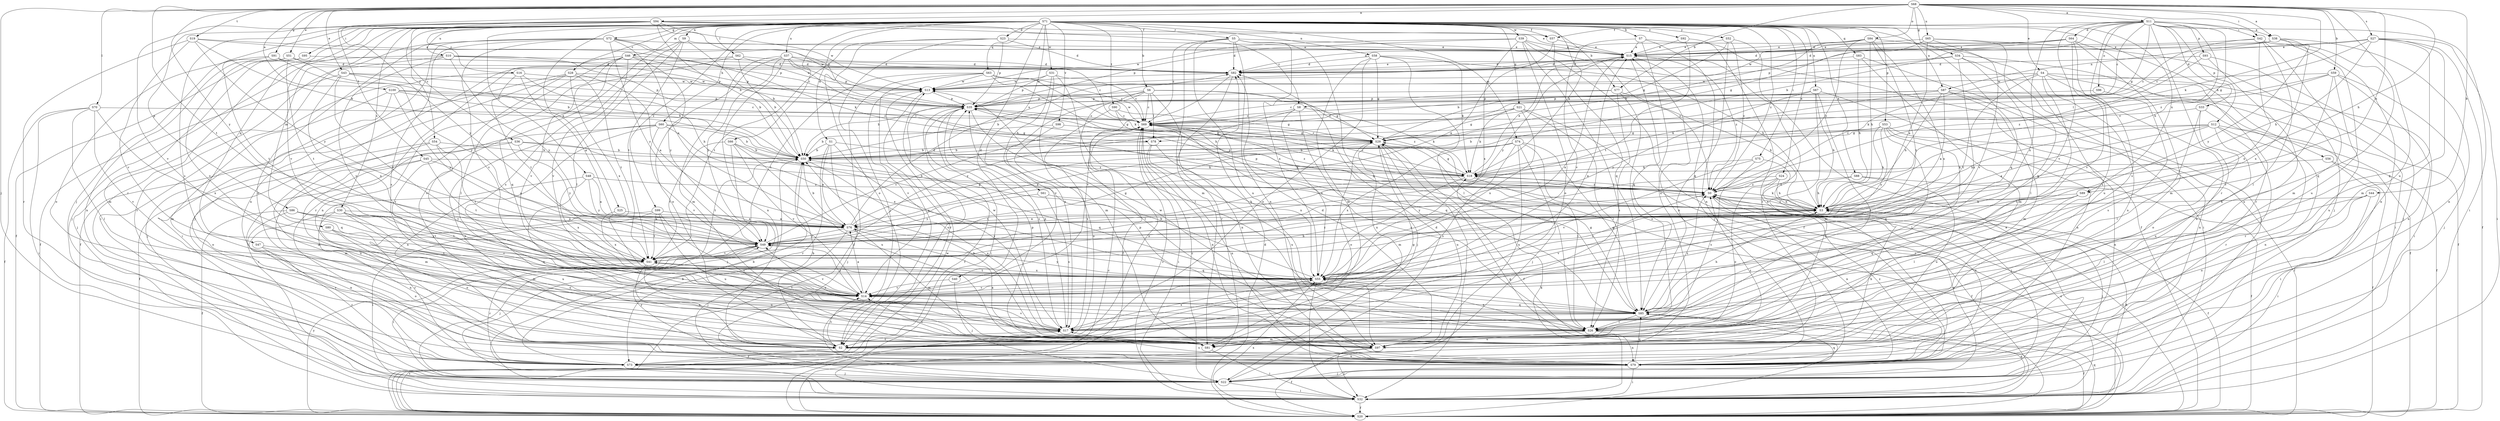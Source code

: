strict digraph  {
S71;
S68;
S11;
S94;
S100;
S38;
S76;
S7;
S6;
S77;
S59;
S44;
S50;
S28;
S8;
S16;
S36;
S69;
S1;
S23;
S40;
S33;
S64;
S82;
S24;
S88;
S4;
S51;
S43;
S15;
S57;
S20;
S21;
S72;
S91;
S34;
S29;
S56;
S60;
S3;
S95;
S75;
S42;
S32;
S22;
S18;
S62;
S70;
S78;
S26;
S74;
S80;
S46;
S81;
S9;
S67;
S58;
S87;
S79;
S84;
S96;
S2;
S53;
S12;
S93;
S86;
S35;
S47;
S63;
S83;
S85;
S5;
S66;
S48;
S73;
S30;
S27;
S17;
S90;
S19;
S45;
S41;
S10;
S61;
S37;
S65;
S97;
S98;
S14;
S39;
S31;
S13;
S25;
S89;
S55;
S54;
S52;
S49;
S92;
S99;
S0;
S71 -> S7  [label=b];
S71 -> S6  [label=b];
S71 -> S77  [label=b];
S71 -> S28  [label=c];
S71 -> S1  [label=d];
S71 -> S23  [label=d];
S71 -> S40  [label=d];
S71 -> S24  [label=e];
S71 -> S88  [label=e];
S71 -> S57  [label=f];
S71 -> S21  [label=g];
S71 -> S72  [label=g];
S71 -> S56  [label=h];
S71 -> S60  [label=h];
S71 -> S95  [label=i];
S71 -> S75  [label=i];
S71 -> S22  [label=j];
S71 -> S18  [label=k];
S71 -> S62  [label=l];
S71 -> S74  [label=m];
S71 -> S80  [label=m];
S71 -> S46  [label=m];
S71 -> S9  [label=n];
S71 -> S67  [label=n];
S71 -> S58  [label=n];
S71 -> S87  [label=n];
S71 -> S53  [label=p];
S71 -> S47  [label=q];
S71 -> S63  [label=q];
S71 -> S83  [label=q];
S71 -> S85  [label=q];
S71 -> S5  [label=r];
S71 -> S66  [label=r];
S71 -> S48  [label=r];
S71 -> S73  [label=r];
S71 -> S30  [label=s];
S71 -> S90  [label=t];
S71 -> S10  [label=u];
S71 -> S61  [label=u];
S71 -> S37  [label=u];
S71 -> S98  [label=v];
S71 -> S14  [label=v];
S71 -> S39  [label=w];
S71 -> S31  [label=w];
S71 -> S25  [label=x];
S71 -> S89  [label=x];
S71 -> S54  [label=y];
S71 -> S52  [label=y];
S71 -> S92  [label=z];
S71 -> S99  [label=z];
S71 -> S0  [label=z];
S68 -> S11  [label=a];
S68 -> S94  [label=a];
S68 -> S100  [label=a];
S68 -> S38  [label=a];
S68 -> S77  [label=b];
S68 -> S59  [label=b];
S68 -> S44  [label=b];
S68 -> S4  [label=e];
S68 -> S51  [label=e];
S68 -> S43  [label=e];
S68 -> S91  [label=g];
S68 -> S34  [label=g];
S68 -> S3  [label=h];
S68 -> S42  [label=i];
S68 -> S22  [label=j];
S68 -> S18  [label=k];
S68 -> S70  [label=l];
S68 -> S84  [label=o];
S68 -> S27  [label=s];
S68 -> S19  [label=t];
S68 -> S45  [label=t];
S68 -> S41  [label=t];
S68 -> S65  [label=u];
S68 -> S97  [label=u];
S68 -> S89  [label=x];
S68 -> S49  [label=y];
S11 -> S38  [label=a];
S11 -> S50  [label=b];
S11 -> S8  [label=c];
S11 -> S33  [label=d];
S11 -> S64  [label=d];
S11 -> S57  [label=f];
S11 -> S29  [label=g];
S11 -> S3  [label=h];
S11 -> S42  [label=i];
S11 -> S32  [label=i];
S11 -> S96  [label=o];
S11 -> S12  [label=p];
S11 -> S93  [label=p];
S11 -> S73  [label=r];
S11 -> S17  [label=s];
S11 -> S14  [label=v];
S11 -> S55  [label=x];
S11 -> S0  [label=z];
S94 -> S50  [label=b];
S94 -> S8  [label=c];
S94 -> S16  [label=c];
S94 -> S36  [label=c];
S94 -> S15  [label=e];
S94 -> S57  [label=f];
S94 -> S86  [label=p];
S94 -> S35  [label=p];
S94 -> S17  [label=s];
S94 -> S14  [label=v];
S94 -> S13  [label=w];
S94 -> S49  [label=y];
S100 -> S69  [label=c];
S100 -> S22  [label=j];
S100 -> S78  [label=l];
S100 -> S81  [label=m];
S100 -> S35  [label=p];
S100 -> S49  [label=y];
S38 -> S82  [label=d];
S38 -> S15  [label=e];
S38 -> S87  [label=n];
S38 -> S79  [label=n];
S38 -> S85  [label=q];
S38 -> S55  [label=x];
S38 -> S49  [label=y];
S76 -> S50  [label=b];
S76 -> S82  [label=d];
S76 -> S29  [label=g];
S76 -> S22  [label=j];
S76 -> S81  [label=m];
S76 -> S85  [label=q];
S76 -> S49  [label=y];
S7 -> S15  [label=e];
S7 -> S20  [label=f];
S7 -> S79  [label=n];
S7 -> S97  [label=u];
S7 -> S14  [label=v];
S6 -> S50  [label=b];
S6 -> S69  [label=c];
S6 -> S20  [label=f];
S6 -> S29  [label=g];
S6 -> S78  [label=l];
S6 -> S79  [label=n];
S6 -> S35  [label=p];
S6 -> S14  [label=v];
S6 -> S0  [label=z];
S77 -> S50  [label=b];
S77 -> S3  [label=h];
S77 -> S2  [label=o];
S77 -> S35  [label=p];
S77 -> S17  [label=s];
S59 -> S22  [label=j];
S59 -> S18  [label=k];
S59 -> S78  [label=l];
S59 -> S79  [label=n];
S59 -> S97  [label=u];
S59 -> S14  [label=v];
S59 -> S13  [label=w];
S44 -> S3  [label=h];
S44 -> S32  [label=i];
S44 -> S26  [label=l];
S44 -> S2  [label=o];
S50 -> S18  [label=k];
S50 -> S41  [label=t];
S50 -> S97  [label=u];
S28 -> S76  [label=a];
S28 -> S20  [label=f];
S28 -> S32  [label=i];
S28 -> S17  [label=s];
S28 -> S41  [label=t];
S28 -> S13  [label=w];
S28 -> S55  [label=x];
S8 -> S69  [label=c];
S8 -> S22  [label=j];
S8 -> S18  [label=k];
S8 -> S55  [label=x];
S8 -> S49  [label=y];
S16 -> S76  [label=a];
S16 -> S3  [label=h];
S16 -> S22  [label=j];
S16 -> S41  [label=t];
S16 -> S13  [label=w];
S36 -> S50  [label=b];
S36 -> S3  [label=h];
S36 -> S2  [label=o];
S36 -> S85  [label=q];
S36 -> S49  [label=y];
S69 -> S29  [label=g];
S69 -> S32  [label=i];
S69 -> S18  [label=k];
S69 -> S79  [label=n];
S69 -> S2  [label=o];
S69 -> S13  [label=w];
S69 -> S0  [label=z];
S1 -> S76  [label=a];
S1 -> S50  [label=b];
S1 -> S22  [label=j];
S1 -> S73  [label=r];
S1 -> S17  [label=s];
S1 -> S0  [label=z];
S23 -> S82  [label=d];
S23 -> S15  [label=e];
S23 -> S22  [label=j];
S23 -> S2  [label=o];
S23 -> S35  [label=p];
S23 -> S41  [label=t];
S40 -> S22  [label=j];
S40 -> S14  [label=v];
S33 -> S69  [label=c];
S33 -> S26  [label=l];
S33 -> S2  [label=o];
S33 -> S73  [label=r];
S64 -> S82  [label=d];
S64 -> S15  [label=e];
S64 -> S81  [label=m];
S64 -> S35  [label=p];
S64 -> S73  [label=r];
S64 -> S17  [label=s];
S64 -> S14  [label=v];
S64 -> S13  [label=w];
S82 -> S15  [label=e];
S82 -> S73  [label=r];
S82 -> S14  [label=v];
S82 -> S13  [label=w];
S24 -> S3  [label=h];
S24 -> S79  [label=n];
S24 -> S2  [label=o];
S24 -> S49  [label=y];
S24 -> S0  [label=z];
S88 -> S20  [label=f];
S88 -> S3  [label=h];
S88 -> S97  [label=u];
S88 -> S0  [label=z];
S4 -> S20  [label=f];
S4 -> S32  [label=i];
S4 -> S79  [label=n];
S4 -> S17  [label=s];
S4 -> S41  [label=t];
S4 -> S97  [label=u];
S4 -> S13  [label=w];
S4 -> S0  [label=z];
S51 -> S50  [label=b];
S51 -> S82  [label=d];
S51 -> S79  [label=n];
S51 -> S41  [label=t];
S51 -> S14  [label=v];
S43 -> S50  [label=b];
S43 -> S20  [label=f];
S43 -> S35  [label=p];
S43 -> S41  [label=t];
S43 -> S13  [label=w];
S43 -> S55  [label=x];
S15 -> S82  [label=d];
S15 -> S22  [label=j];
S15 -> S85  [label=q];
S15 -> S49  [label=y];
S15 -> S0  [label=z];
S57 -> S76  [label=a];
S57 -> S15  [label=e];
S57 -> S85  [label=q];
S20 -> S69  [label=c];
S20 -> S82  [label=d];
S20 -> S29  [label=g];
S20 -> S85  [label=q];
S20 -> S17  [label=s];
S20 -> S13  [label=w];
S20 -> S55  [label=x];
S20 -> S49  [label=y];
S20 -> S0  [label=z];
S21 -> S69  [label=c];
S21 -> S29  [label=g];
S21 -> S32  [label=i];
S21 -> S18  [label=k];
S21 -> S26  [label=l];
S21 -> S55  [label=x];
S72 -> S76  [label=a];
S72 -> S15  [label=e];
S72 -> S32  [label=i];
S72 -> S18  [label=k];
S72 -> S79  [label=n];
S72 -> S2  [label=o];
S72 -> S17  [label=s];
S72 -> S14  [label=v];
S72 -> S13  [label=w];
S72 -> S49  [label=y];
S91 -> S82  [label=d];
S91 -> S2  [label=o];
S91 -> S41  [label=t];
S91 -> S49  [label=y];
S34 -> S50  [label=b];
S34 -> S82  [label=d];
S34 -> S32  [label=i];
S34 -> S22  [label=j];
S34 -> S26  [label=l];
S34 -> S55  [label=x];
S29 -> S50  [label=b];
S29 -> S69  [label=c];
S29 -> S20  [label=f];
S29 -> S32  [label=i];
S29 -> S81  [label=m];
S29 -> S2  [label=o];
S29 -> S97  [label=u];
S56 -> S20  [label=f];
S56 -> S32  [label=i];
S56 -> S18  [label=k];
S60 -> S50  [label=b];
S60 -> S29  [label=g];
S60 -> S32  [label=i];
S60 -> S79  [label=n];
S60 -> S2  [label=o];
S60 -> S14  [label=v];
S60 -> S55  [label=x];
S3 -> S76  [label=a];
S3 -> S20  [label=f];
S3 -> S22  [label=j];
S3 -> S18  [label=k];
S3 -> S35  [label=p];
S3 -> S14  [label=v];
S3 -> S0  [label=z];
S95 -> S82  [label=d];
S95 -> S20  [label=f];
S95 -> S81  [label=m];
S75 -> S22  [label=j];
S75 -> S18  [label=k];
S75 -> S17  [label=s];
S75 -> S14  [label=v];
S42 -> S69  [label=c];
S42 -> S15  [label=e];
S42 -> S26  [label=l];
S42 -> S81  [label=m];
S42 -> S79  [label=n];
S42 -> S97  [label=u];
S42 -> S55  [label=x];
S32 -> S50  [label=b];
S32 -> S69  [label=c];
S32 -> S15  [label=e];
S32 -> S20  [label=f];
S32 -> S3  [label=h];
S32 -> S18  [label=k];
S32 -> S85  [label=q];
S32 -> S0  [label=z];
S22 -> S69  [label=c];
S22 -> S82  [label=d];
S22 -> S32  [label=i];
S22 -> S85  [label=q];
S22 -> S0  [label=z];
S18 -> S69  [label=c];
S18 -> S15  [label=e];
S18 -> S20  [label=f];
S18 -> S29  [label=g];
S18 -> S41  [label=t];
S18 -> S55  [label=x];
S18 -> S0  [label=z];
S62 -> S50  [label=b];
S62 -> S82  [label=d];
S62 -> S22  [label=j];
S62 -> S14  [label=v];
S62 -> S13  [label=w];
S70 -> S69  [label=c];
S70 -> S20  [label=f];
S70 -> S32  [label=i];
S70 -> S26  [label=l];
S70 -> S14  [label=v];
S70 -> S55  [label=x];
S78 -> S50  [label=b];
S78 -> S79  [label=n];
S78 -> S97  [label=u];
S78 -> S55  [label=x];
S26 -> S69  [label=c];
S26 -> S20  [label=f];
S26 -> S81  [label=m];
S26 -> S79  [label=n];
S26 -> S97  [label=u];
S26 -> S13  [label=w];
S26 -> S55  [label=x];
S74 -> S76  [label=a];
S74 -> S50  [label=b];
S74 -> S22  [label=j];
S74 -> S26  [label=l];
S74 -> S85  [label=q];
S74 -> S17  [label=s];
S74 -> S97  [label=u];
S74 -> S55  [label=x];
S80 -> S2  [label=o];
S80 -> S97  [label=u];
S80 -> S49  [label=y];
S46 -> S82  [label=d];
S46 -> S26  [label=l];
S46 -> S79  [label=n];
S46 -> S35  [label=p];
S46 -> S85  [label=q];
S46 -> S73  [label=r];
S46 -> S14  [label=v];
S46 -> S49  [label=y];
S81 -> S32  [label=i];
S81 -> S35  [label=p];
S81 -> S14  [label=v];
S81 -> S0  [label=z];
S9 -> S50  [label=b];
S9 -> S15  [label=e];
S9 -> S26  [label=l];
S9 -> S2  [label=o];
S9 -> S17  [label=s];
S9 -> S41  [label=t];
S67 -> S3  [label=h];
S67 -> S26  [label=l];
S67 -> S81  [label=m];
S67 -> S79  [label=n];
S67 -> S35  [label=p];
S67 -> S49  [label=y];
S58 -> S82  [label=d];
S58 -> S29  [label=g];
S58 -> S3  [label=h];
S58 -> S18  [label=k];
S58 -> S26  [label=l];
S58 -> S81  [label=m];
S58 -> S2  [label=o];
S87 -> S76  [label=a];
S87 -> S69  [label=c];
S87 -> S20  [label=f];
S87 -> S3  [label=h];
S87 -> S18  [label=k];
S87 -> S81  [label=m];
S87 -> S79  [label=n];
S87 -> S35  [label=p];
S79 -> S15  [label=e];
S79 -> S32  [label=i];
S79 -> S22  [label=j];
S79 -> S85  [label=q];
S79 -> S17  [label=s];
S79 -> S49  [label=y];
S79 -> S0  [label=z];
S84 -> S50  [label=b];
S84 -> S82  [label=d];
S84 -> S15  [label=e];
S84 -> S3  [label=h];
S84 -> S41  [label=t];
S84 -> S97  [label=u];
S84 -> S55  [label=x];
S84 -> S0  [label=z];
S96 -> S35  [label=p];
S96 -> S17  [label=s];
S2 -> S50  [label=b];
S2 -> S29  [label=g];
S2 -> S79  [label=n];
S2 -> S73  [label=r];
S2 -> S14  [label=v];
S53 -> S50  [label=b];
S53 -> S20  [label=f];
S53 -> S29  [label=g];
S53 -> S3  [label=h];
S53 -> S26  [label=l];
S53 -> S79  [label=n];
S53 -> S85  [label=q];
S53 -> S49  [label=y];
S12 -> S76  [label=a];
S12 -> S20  [label=f];
S12 -> S29  [label=g];
S12 -> S3  [label=h];
S12 -> S79  [label=n];
S12 -> S73  [label=r];
S12 -> S97  [label=u];
S12 -> S49  [label=y];
S93 -> S82  [label=d];
S93 -> S22  [label=j];
S93 -> S97  [label=u];
S93 -> S0  [label=z];
S86 -> S76  [label=a];
S86 -> S20  [label=f];
S86 -> S79  [label=n];
S86 -> S41  [label=t];
S86 -> S14  [label=v];
S35 -> S69  [label=c];
S35 -> S20  [label=f];
S35 -> S29  [label=g];
S35 -> S32  [label=i];
S35 -> S26  [label=l];
S35 -> S2  [label=o];
S35 -> S17  [label=s];
S47 -> S2  [label=o];
S47 -> S73  [label=r];
S47 -> S41  [label=t];
S63 -> S69  [label=c];
S63 -> S20  [label=f];
S63 -> S3  [label=h];
S63 -> S18  [label=k];
S63 -> S2  [label=o];
S63 -> S41  [label=t];
S63 -> S13  [label=w];
S83 -> S82  [label=d];
S83 -> S3  [label=h];
S83 -> S32  [label=i];
S83 -> S81  [label=m];
S85 -> S29  [label=g];
S85 -> S3  [label=h];
S85 -> S26  [label=l];
S85 -> S17  [label=s];
S85 -> S41  [label=t];
S85 -> S0  [label=z];
S5 -> S69  [label=c];
S5 -> S82  [label=d];
S5 -> S15  [label=e];
S5 -> S81  [label=m];
S5 -> S79  [label=n];
S5 -> S85  [label=q];
S5 -> S97  [label=u];
S5 -> S55  [label=x];
S66 -> S50  [label=b];
S66 -> S22  [label=j];
S66 -> S85  [label=q];
S66 -> S41  [label=t];
S66 -> S97  [label=u];
S66 -> S14  [label=v];
S48 -> S76  [label=a];
S48 -> S81  [label=m];
S48 -> S55  [label=x];
S48 -> S49  [label=y];
S48 -> S0  [label=z];
S73 -> S50  [label=b];
S73 -> S22  [label=j];
S30 -> S76  [label=a];
S30 -> S81  [label=m];
S30 -> S79  [label=n];
S30 -> S85  [label=q];
S30 -> S73  [label=r];
S30 -> S41  [label=t];
S30 -> S97  [label=u];
S27 -> S69  [label=c];
S27 -> S15  [label=e];
S27 -> S20  [label=f];
S27 -> S29  [label=g];
S27 -> S3  [label=h];
S27 -> S32  [label=i];
S27 -> S81  [label=m];
S27 -> S85  [label=q];
S17 -> S2  [label=o];
S17 -> S35  [label=p];
S17 -> S14  [label=v];
S17 -> S13  [label=w];
S17 -> S55  [label=x];
S17 -> S49  [label=y];
S90 -> S69  [label=c];
S90 -> S29  [label=g];
S90 -> S85  [label=q];
S90 -> S17  [label=s];
S19 -> S50  [label=b];
S19 -> S15  [label=e];
S19 -> S35  [label=p];
S19 -> S73  [label=r];
S19 -> S14  [label=v];
S19 -> S49  [label=y];
S45 -> S76  [label=a];
S45 -> S18  [label=k];
S45 -> S81  [label=m];
S45 -> S41  [label=t];
S45 -> S97  [label=u];
S41 -> S3  [label=h];
S41 -> S2  [label=o];
S41 -> S73  [label=r];
S41 -> S97  [label=u];
S41 -> S14  [label=v];
S41 -> S55  [label=x];
S41 -> S0  [label=z];
S10 -> S50  [label=b];
S10 -> S82  [label=d];
S10 -> S22  [label=j];
S10 -> S35  [label=p];
S10 -> S73  [label=r];
S10 -> S14  [label=v];
S10 -> S49  [label=y];
S61 -> S3  [label=h];
S61 -> S17  [label=s];
S61 -> S49  [label=y];
S37 -> S69  [label=c];
S37 -> S82  [label=d];
S37 -> S3  [label=h];
S37 -> S81  [label=m];
S37 -> S79  [label=n];
S37 -> S2  [label=o];
S37 -> S35  [label=p];
S37 -> S49  [label=y];
S65 -> S76  [label=a];
S65 -> S15  [label=e];
S65 -> S29  [label=g];
S65 -> S22  [label=j];
S65 -> S85  [label=q];
S65 -> S14  [label=v];
S97 -> S76  [label=a];
S97 -> S50  [label=b];
S97 -> S82  [label=d];
S97 -> S20  [label=f];
S97 -> S3  [label=h];
S97 -> S32  [label=i];
S97 -> S35  [label=p];
S98 -> S50  [label=b];
S98 -> S29  [label=g];
S98 -> S2  [label=o];
S14 -> S76  [label=a];
S14 -> S15  [label=e];
S14 -> S85  [label=q];
S14 -> S49  [label=y];
S39 -> S15  [label=e];
S39 -> S20  [label=f];
S39 -> S26  [label=l];
S39 -> S2  [label=o];
S39 -> S35  [label=p];
S39 -> S13  [label=w];
S39 -> S55  [label=x];
S39 -> S0  [label=z];
S31 -> S69  [label=c];
S31 -> S26  [label=l];
S31 -> S81  [label=m];
S31 -> S35  [label=p];
S31 -> S17  [label=s];
S31 -> S13  [label=w];
S13 -> S35  [label=p];
S13 -> S73  [label=r];
S13 -> S14  [label=v];
S25 -> S76  [label=a];
S25 -> S55  [label=x];
S89 -> S3  [label=h];
S89 -> S26  [label=l];
S89 -> S85  [label=q];
S89 -> S55  [label=x];
S55 -> S50  [label=b];
S55 -> S15  [label=e];
S55 -> S32  [label=i];
S55 -> S41  [label=t];
S55 -> S14  [label=v];
S55 -> S49  [label=y];
S55 -> S0  [label=z];
S54 -> S50  [label=b];
S54 -> S20  [label=f];
S54 -> S81  [label=m];
S54 -> S41  [label=t];
S54 -> S14  [label=v];
S52 -> S15  [label=e];
S52 -> S29  [label=g];
S52 -> S85  [label=q];
S52 -> S73  [label=r];
S52 -> S0  [label=z];
S49 -> S69  [label=c];
S49 -> S29  [label=g];
S49 -> S32  [label=i];
S49 -> S22  [label=j];
S49 -> S41  [label=t];
S92 -> S15  [label=e];
S92 -> S79  [label=n];
S92 -> S41  [label=t];
S99 -> S76  [label=a];
S99 -> S32  [label=i];
S99 -> S73  [label=r];
S99 -> S17  [label=s];
S99 -> S41  [label=t];
S99 -> S97  [label=u];
S0 -> S3  [label=h];
S0 -> S79  [label=n];
S0 -> S35  [label=p];
}
